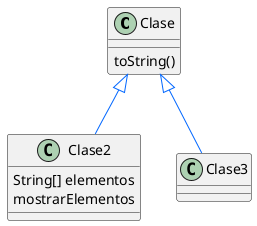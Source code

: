 @startuml diagrama6

    class Clase {
        toString()
    }

    class Clase2 {
        String[] elementos
        mostrarElementos 
    }

    Clase <|-[#0066ff]- Clase2
    Clase <|-[#0066ff]- Clase3

@enduml